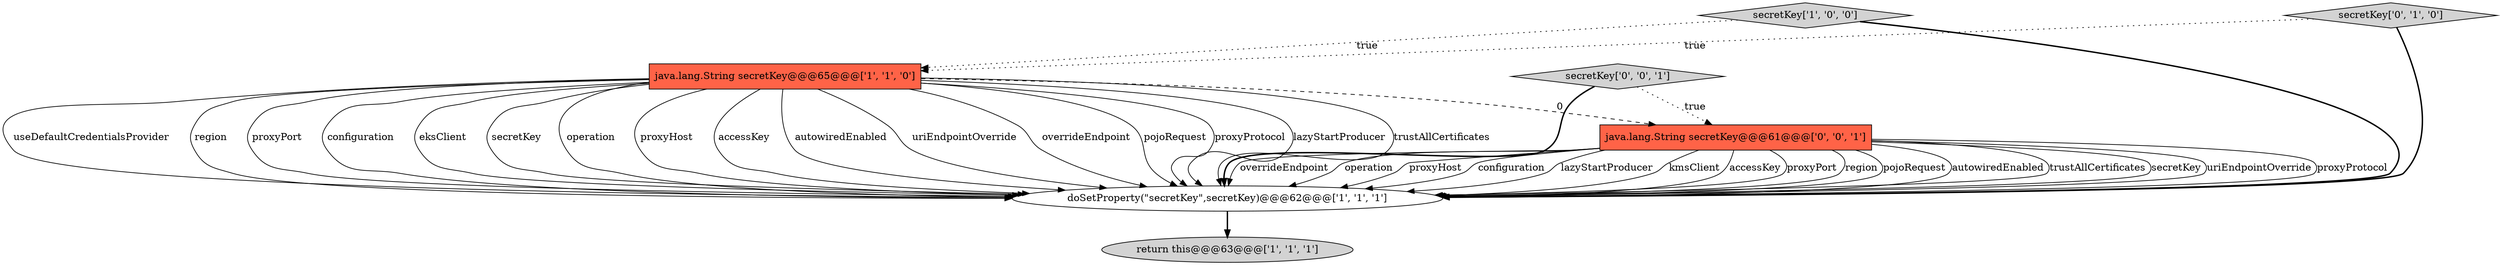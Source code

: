 digraph {
3 [style = filled, label = "return this@@@63@@@['1', '1', '1']", fillcolor = lightgray, shape = ellipse image = "AAA0AAABBB1BBB"];
2 [style = filled, label = "java.lang.String secretKey@@@65@@@['1', '1', '0']", fillcolor = tomato, shape = box image = "AAA0AAABBB1BBB"];
6 [style = filled, label = "secretKey['0', '0', '1']", fillcolor = lightgray, shape = diamond image = "AAA0AAABBB3BBB"];
5 [style = filled, label = "java.lang.String secretKey@@@61@@@['0', '0', '1']", fillcolor = tomato, shape = box image = "AAA0AAABBB3BBB"];
1 [style = filled, label = "doSetProperty(\"secretKey\",secretKey)@@@62@@@['1', '1', '1']", fillcolor = white, shape = ellipse image = "AAA0AAABBB1BBB"];
0 [style = filled, label = "secretKey['1', '0', '0']", fillcolor = lightgray, shape = diamond image = "AAA0AAABBB1BBB"];
4 [style = filled, label = "secretKey['0', '1', '0']", fillcolor = lightgray, shape = diamond image = "AAA0AAABBB2BBB"];
2->1 [style = solid, label="useDefaultCredentialsProvider"];
5->1 [style = solid, label="overrideEndpoint"];
2->1 [style = solid, label="region"];
5->1 [style = solid, label="operation"];
5->1 [style = solid, label="proxyHost"];
2->1 [style = solid, label="proxyPort"];
5->1 [style = solid, label="configuration"];
5->1 [style = solid, label="lazyStartProducer"];
2->1 [style = solid, label="configuration"];
1->3 [style = bold, label=""];
5->1 [style = solid, label="kmsClient"];
2->1 [style = solid, label="eksClient"];
2->1 [style = solid, label="secretKey"];
5->1 [style = solid, label="accessKey"];
2->1 [style = solid, label="operation"];
2->1 [style = solid, label="proxyHost"];
5->1 [style = solid, label="proxyPort"];
5->1 [style = solid, label="region"];
5->1 [style = solid, label="pojoRequest"];
2->1 [style = solid, label="accessKey"];
6->1 [style = bold, label=""];
2->1 [style = solid, label="autowiredEnabled"];
2->5 [style = dashed, label="0"];
2->1 [style = solid, label="uriEndpointOverride"];
5->1 [style = solid, label="autowiredEnabled"];
2->1 [style = solid, label="overrideEndpoint"];
0->1 [style = bold, label=""];
5->1 [style = solid, label="trustAllCertificates"];
2->1 [style = solid, label="pojoRequest"];
5->1 [style = solid, label="secretKey"];
2->1 [style = solid, label="proxyProtocol"];
4->1 [style = bold, label=""];
2->1 [style = solid, label="lazyStartProducer"];
0->2 [style = dotted, label="true"];
5->1 [style = solid, label="uriEndpointOverride"];
2->1 [style = solid, label="trustAllCertificates"];
4->2 [style = dotted, label="true"];
5->1 [style = solid, label="proxyProtocol"];
6->5 [style = dotted, label="true"];
}
